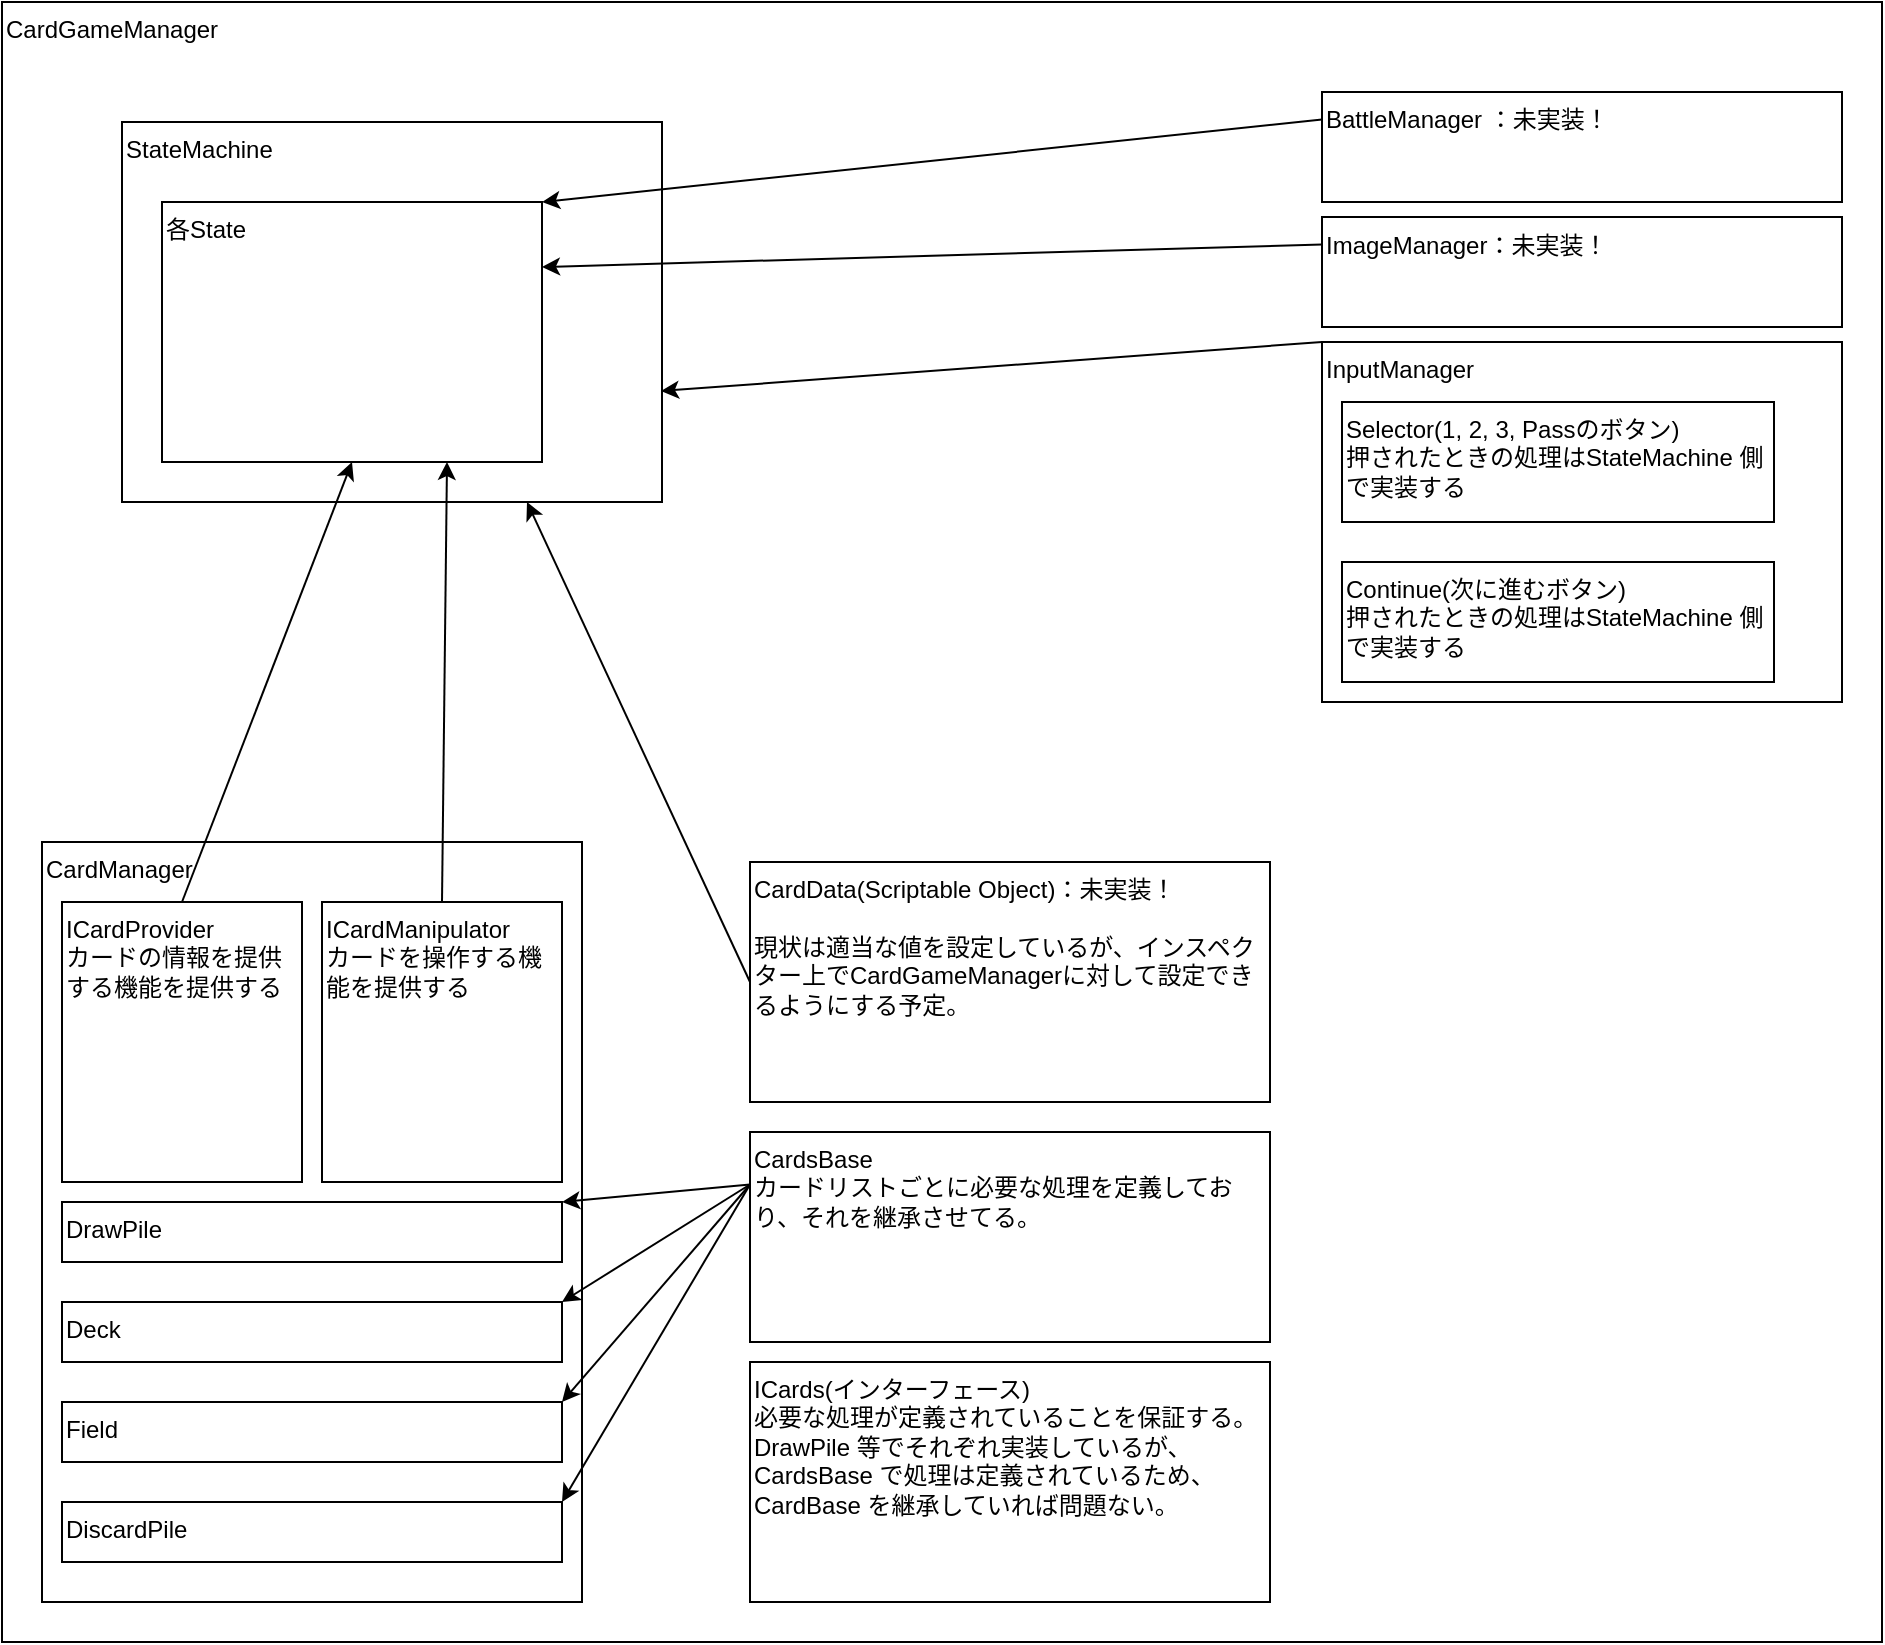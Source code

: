 <mxfile version="26.2.14">
  <diagram name="ページ1" id="ZPgmJF8vVga--MkWZdOu">
    <mxGraphModel dx="1783" dy="939" grid="1" gridSize="10" guides="1" tooltips="1" connect="1" arrows="1" fold="1" page="1" pageScale="1" pageWidth="827" pageHeight="1169" math="0" shadow="0">
      <root>
        <mxCell id="0" />
        <mxCell id="1" parent="0" />
        <mxCell id="Czp6lD5ZuoxzQtUtrd-K-1" value="CardGameManager" style="rounded=0;whiteSpace=wrap;html=1;align=left;verticalAlign=top;" vertex="1" parent="1">
          <mxGeometry x="40" y="170" width="940" height="820" as="geometry" />
        </mxCell>
        <mxCell id="Czp6lD5ZuoxzQtUtrd-K-18" value="&lt;div&gt;CardData(Scriptable Object)：未実装！&lt;/div&gt;&lt;div&gt;&lt;br&gt;&lt;/div&gt;現状は適当な値を設定しているが、インスペクター上でCardGameManagerに対して設定できるようにする予定。" style="rounded=0;whiteSpace=wrap;html=1;align=left;verticalAlign=top;" vertex="1" parent="1">
          <mxGeometry x="414" y="600" width="260" height="120" as="geometry" />
        </mxCell>
        <mxCell id="Czp6lD5ZuoxzQtUtrd-K-21" value="&lt;div&gt;CardsBase&lt;/div&gt;&lt;div&gt;カードリストごとに必要な処理を定義しており、それを継承させてる。&lt;/div&gt;" style="rounded=0;whiteSpace=wrap;html=1;align=left;verticalAlign=top;" vertex="1" parent="1">
          <mxGeometry x="414" y="735" width="260" height="105" as="geometry" />
        </mxCell>
        <mxCell id="Czp6lD5ZuoxzQtUtrd-K-23" value="ICards(インターフェース)&lt;br&gt;&lt;div&gt;必要な処理が定義されていることを保証する。&lt;/div&gt;&lt;div&gt;&lt;div&gt;DrawPile 等でそれぞれ実装しているが、CardsBase で処理は定義されているため、CardBase を継承していれば問題ない。&lt;/div&gt;&lt;/div&gt;" style="rounded=0;whiteSpace=wrap;html=1;align=left;verticalAlign=top;" vertex="1" parent="1">
          <mxGeometry x="414" y="850" width="260" height="120" as="geometry" />
        </mxCell>
        <mxCell id="Czp6lD5ZuoxzQtUtrd-K-37" value="BattleManager ：未実装！" style="rounded=0;whiteSpace=wrap;html=1;align=left;verticalAlign=top;" vertex="1" parent="1">
          <mxGeometry x="700" y="215" width="260" height="55" as="geometry" />
        </mxCell>
        <mxCell id="Czp6lD5ZuoxzQtUtrd-K-40" value="" style="group" vertex="1" connectable="0" parent="1">
          <mxGeometry x="60" y="590" width="270" height="380" as="geometry" />
        </mxCell>
        <mxCell id="Czp6lD5ZuoxzQtUtrd-K-5" value="CardManager" style="rounded=0;whiteSpace=wrap;html=1;align=left;verticalAlign=top;" vertex="1" parent="Czp6lD5ZuoxzQtUtrd-K-40">
          <mxGeometry width="270" height="380" as="geometry" />
        </mxCell>
        <mxCell id="Czp6lD5ZuoxzQtUtrd-K-8" value="&lt;div&gt;ICardProvider&lt;/div&gt;&lt;div&gt;カードの情報を提供する機能を提供する&lt;/div&gt;" style="rounded=0;whiteSpace=wrap;html=1;align=left;verticalAlign=top;" vertex="1" parent="Czp6lD5ZuoxzQtUtrd-K-40">
          <mxGeometry x="10" y="30" width="120" height="140" as="geometry" />
        </mxCell>
        <mxCell id="Czp6lD5ZuoxzQtUtrd-K-9" value="&lt;div&gt;ICardManipulator&lt;/div&gt;&lt;div&gt;カードを操作する機能を提供する&lt;/div&gt;" style="rounded=0;whiteSpace=wrap;html=1;align=left;verticalAlign=top;" vertex="1" parent="Czp6lD5ZuoxzQtUtrd-K-40">
          <mxGeometry x="140" y="30" width="120" height="140" as="geometry" />
        </mxCell>
        <mxCell id="Czp6lD5ZuoxzQtUtrd-K-14" value="Deck" style="rounded=0;whiteSpace=wrap;html=1;align=left;verticalAlign=top;" vertex="1" parent="Czp6lD5ZuoxzQtUtrd-K-40">
          <mxGeometry x="10" y="230" width="250" height="30" as="geometry" />
        </mxCell>
        <mxCell id="Czp6lD5ZuoxzQtUtrd-K-15" value="DiscardPile" style="rounded=0;whiteSpace=wrap;html=1;align=left;verticalAlign=top;" vertex="1" parent="Czp6lD5ZuoxzQtUtrd-K-40">
          <mxGeometry x="10" y="330" width="250" height="30" as="geometry" />
        </mxCell>
        <mxCell id="Czp6lD5ZuoxzQtUtrd-K-16" value="DrawPile" style="rounded=0;whiteSpace=wrap;html=1;align=left;verticalAlign=top;" vertex="1" parent="Czp6lD5ZuoxzQtUtrd-K-40">
          <mxGeometry x="10" y="180" width="250" height="30" as="geometry" />
        </mxCell>
        <mxCell id="Czp6lD5ZuoxzQtUtrd-K-17" value="Field" style="rounded=0;whiteSpace=wrap;html=1;align=left;verticalAlign=top;" vertex="1" parent="Czp6lD5ZuoxzQtUtrd-K-40">
          <mxGeometry x="10" y="280" width="250" height="30" as="geometry" />
        </mxCell>
        <mxCell id="Czp6lD5ZuoxzQtUtrd-K-41" value="" style="group" vertex="1" connectable="0" parent="1">
          <mxGeometry x="100" y="230" width="270" height="190" as="geometry" />
        </mxCell>
        <mxCell id="Czp6lD5ZuoxzQtUtrd-K-4" value="StateMachine" style="rounded=0;whiteSpace=wrap;html=1;align=left;verticalAlign=top;" vertex="1" parent="Czp6lD5ZuoxzQtUtrd-K-41">
          <mxGeometry width="270" height="190" as="geometry" />
        </mxCell>
        <mxCell id="Czp6lD5ZuoxzQtUtrd-K-6" value="各State" style="rounded=0;whiteSpace=wrap;html=1;align=left;verticalAlign=top;" vertex="1" parent="Czp6lD5ZuoxzQtUtrd-K-41">
          <mxGeometry x="20" y="40" width="190" height="130" as="geometry" />
        </mxCell>
        <mxCell id="Czp6lD5ZuoxzQtUtrd-K-10" value="" style="endArrow=classic;html=1;rounded=0;exitX=0.5;exitY=0;exitDx=0;exitDy=0;entryX=0.5;entryY=1;entryDx=0;entryDy=0;" edge="1" parent="1" source="Czp6lD5ZuoxzQtUtrd-K-8" target="Czp6lD5ZuoxzQtUtrd-K-6">
          <mxGeometry width="50" height="50" relative="1" as="geometry">
            <mxPoint x="470" y="420" as="sourcePoint" />
            <mxPoint x="520" y="370" as="targetPoint" />
          </mxGeometry>
        </mxCell>
        <mxCell id="Czp6lD5ZuoxzQtUtrd-K-11" value="" style="endArrow=classic;html=1;rounded=0;exitX=0.5;exitY=0;exitDx=0;exitDy=0;entryX=0.75;entryY=1;entryDx=0;entryDy=0;" edge="1" parent="1" source="Czp6lD5ZuoxzQtUtrd-K-9" target="Czp6lD5ZuoxzQtUtrd-K-6">
          <mxGeometry width="50" height="50" relative="1" as="geometry">
            <mxPoint x="140" y="470" as="sourcePoint" />
            <mxPoint x="170" y="250" as="targetPoint" />
          </mxGeometry>
        </mxCell>
        <mxCell id="Czp6lD5ZuoxzQtUtrd-K-19" value="" style="endArrow=classic;html=1;rounded=0;exitX=0;exitY=0.5;exitDx=0;exitDy=0;entryX=0.75;entryY=1;entryDx=0;entryDy=0;" edge="1" parent="1" source="Czp6lD5ZuoxzQtUtrd-K-18" target="Czp6lD5ZuoxzQtUtrd-K-4">
          <mxGeometry width="50" height="50" relative="1" as="geometry">
            <mxPoint x="470" y="420" as="sourcePoint" />
            <mxPoint x="520" y="370" as="targetPoint" />
          </mxGeometry>
        </mxCell>
        <mxCell id="Czp6lD5ZuoxzQtUtrd-K-24" value="" style="endArrow=classic;html=1;rounded=0;exitX=0;exitY=0.25;exitDx=0;exitDy=0;entryX=1;entryY=0;entryDx=0;entryDy=0;" edge="1" parent="1" source="Czp6lD5ZuoxzQtUtrd-K-21" target="Czp6lD5ZuoxzQtUtrd-K-15">
          <mxGeometry width="50" height="50" relative="1" as="geometry">
            <mxPoint x="440" y="485" as="sourcePoint" />
            <mxPoint x="339" y="500" as="targetPoint" />
          </mxGeometry>
        </mxCell>
        <mxCell id="Czp6lD5ZuoxzQtUtrd-K-25" value="" style="endArrow=classic;html=1;rounded=0;exitX=0;exitY=0.25;exitDx=0;exitDy=0;entryX=1;entryY=0;entryDx=0;entryDy=0;" edge="1" parent="1" source="Czp6lD5ZuoxzQtUtrd-K-21" target="Czp6lD5ZuoxzQtUtrd-K-17">
          <mxGeometry width="50" height="50" relative="1" as="geometry">
            <mxPoint x="450" y="495" as="sourcePoint" />
            <mxPoint x="349" y="510" as="targetPoint" />
          </mxGeometry>
        </mxCell>
        <mxCell id="Czp6lD5ZuoxzQtUtrd-K-26" value="" style="endArrow=classic;html=1;rounded=0;entryX=1;entryY=0;entryDx=0;entryDy=0;exitX=0;exitY=0.25;exitDx=0;exitDy=0;" edge="1" parent="1" source="Czp6lD5ZuoxzQtUtrd-K-21" target="Czp6lD5ZuoxzQtUtrd-K-14">
          <mxGeometry width="50" height="50" relative="1" as="geometry">
            <mxPoint x="430" y="560" as="sourcePoint" />
            <mxPoint x="359" y="520" as="targetPoint" />
          </mxGeometry>
        </mxCell>
        <mxCell id="Czp6lD5ZuoxzQtUtrd-K-27" value="" style="endArrow=classic;html=1;rounded=0;exitX=0;exitY=0.25;exitDx=0;exitDy=0;entryX=1;entryY=0;entryDx=0;entryDy=0;" edge="1" parent="1" source="Czp6lD5ZuoxzQtUtrd-K-21" target="Czp6lD5ZuoxzQtUtrd-K-16">
          <mxGeometry width="50" height="50" relative="1" as="geometry">
            <mxPoint x="470" y="515" as="sourcePoint" />
            <mxPoint x="369" y="530" as="targetPoint" />
          </mxGeometry>
        </mxCell>
        <mxCell id="Czp6lD5ZuoxzQtUtrd-K-38" value="" style="endArrow=classic;html=1;rounded=0;exitX=0;exitY=0.25;exitDx=0;exitDy=0;entryX=1;entryY=0;entryDx=0;entryDy=0;" edge="1" parent="1" source="Czp6lD5ZuoxzQtUtrd-K-37" target="Czp6lD5ZuoxzQtUtrd-K-6">
          <mxGeometry width="50" height="50" relative="1" as="geometry">
            <mxPoint x="440" y="510" as="sourcePoint" />
            <mxPoint x="340" y="325" as="targetPoint" />
          </mxGeometry>
        </mxCell>
        <mxCell id="Czp6lD5ZuoxzQtUtrd-K-45" value="" style="endArrow=classic;html=1;rounded=0;exitX=0;exitY=0;exitDx=0;exitDy=0;entryX=0.998;entryY=0.708;entryDx=0;entryDy=0;entryPerimeter=0;" edge="1" parent="1" source="Czp6lD5ZuoxzQtUtrd-K-39" target="Czp6lD5ZuoxzQtUtrd-K-4">
          <mxGeometry width="50" height="50" relative="1" as="geometry">
            <mxPoint x="790" y="325" as="sourcePoint" />
            <mxPoint x="280" y="293" as="targetPoint" />
          </mxGeometry>
        </mxCell>
        <mxCell id="Czp6lD5ZuoxzQtUtrd-K-47" value="ImageManager：未実装！" style="rounded=0;whiteSpace=wrap;html=1;align=left;verticalAlign=top;" vertex="1" parent="1">
          <mxGeometry x="700" y="277.5" width="260" height="55" as="geometry" />
        </mxCell>
        <mxCell id="Czp6lD5ZuoxzQtUtrd-K-48" value="" style="endArrow=classic;html=1;rounded=0;exitX=0;exitY=0.25;exitDx=0;exitDy=0;entryX=1;entryY=0.25;entryDx=0;entryDy=0;" edge="1" parent="1" source="Czp6lD5ZuoxzQtUtrd-K-47" target="Czp6lD5ZuoxzQtUtrd-K-6">
          <mxGeometry width="50" height="50" relative="1" as="geometry">
            <mxPoint x="700" y="229" as="sourcePoint" />
            <mxPoint x="280" y="260" as="targetPoint" />
          </mxGeometry>
        </mxCell>
        <mxCell id="Czp6lD5ZuoxzQtUtrd-K-49" value="" style="group" vertex="1" connectable="0" parent="1">
          <mxGeometry x="700" y="340" width="260" height="180" as="geometry" />
        </mxCell>
        <mxCell id="Czp6lD5ZuoxzQtUtrd-K-39" value="InputManager" style="rounded=0;whiteSpace=wrap;html=1;align=left;verticalAlign=top;" vertex="1" parent="Czp6lD5ZuoxzQtUtrd-K-49">
          <mxGeometry width="260" height="180" as="geometry" />
        </mxCell>
        <mxCell id="Czp6lD5ZuoxzQtUtrd-K-43" value="&lt;div&gt;Selector(1, 2, 3, Passのボタン)&lt;/div&gt;&lt;div&gt;押されたときの処理はStateMachine 側で実装する&lt;/div&gt;" style="rounded=0;whiteSpace=wrap;html=1;align=left;verticalAlign=top;" vertex="1" parent="Czp6lD5ZuoxzQtUtrd-K-49">
          <mxGeometry x="10" y="30" width="216" height="60" as="geometry" />
        </mxCell>
        <mxCell id="Czp6lD5ZuoxzQtUtrd-K-44" value="&lt;div&gt;Continue(次に進むボタン)&lt;/div&gt;&lt;div&gt;押されたときの処理はStateMachine 側で実装する&lt;/div&gt;" style="rounded=0;whiteSpace=wrap;html=1;align=left;verticalAlign=top;" vertex="1" parent="Czp6lD5ZuoxzQtUtrd-K-49">
          <mxGeometry x="10" y="110" width="216" height="60" as="geometry" />
        </mxCell>
      </root>
    </mxGraphModel>
  </diagram>
</mxfile>
